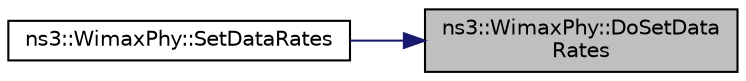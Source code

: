 digraph "ns3::WimaxPhy::DoSetDataRates"
{
 // LATEX_PDF_SIZE
  edge [fontname="Helvetica",fontsize="10",labelfontname="Helvetica",labelfontsize="10"];
  node [fontname="Helvetica",fontsize="10",shape=record];
  rankdir="RL";
  Node1 [label="ns3::WimaxPhy::DoSetData\lRates",height=0.2,width=0.4,color="black", fillcolor="grey75", style="filled", fontcolor="black",tooltip="Set data rates."];
  Node1 -> Node2 [dir="back",color="midnightblue",fontsize="10",style="solid",fontname="Helvetica"];
  Node2 [label="ns3::WimaxPhy::SetDataRates",height=0.2,width=0.4,color="black", fillcolor="white", style="filled",URL="$classns3_1_1_wimax_phy.html#a8a67bc510ab6ba4d3e9cec3e823f98a1",tooltip="calculates the data rate of each modulation and save them for future use"];
}
